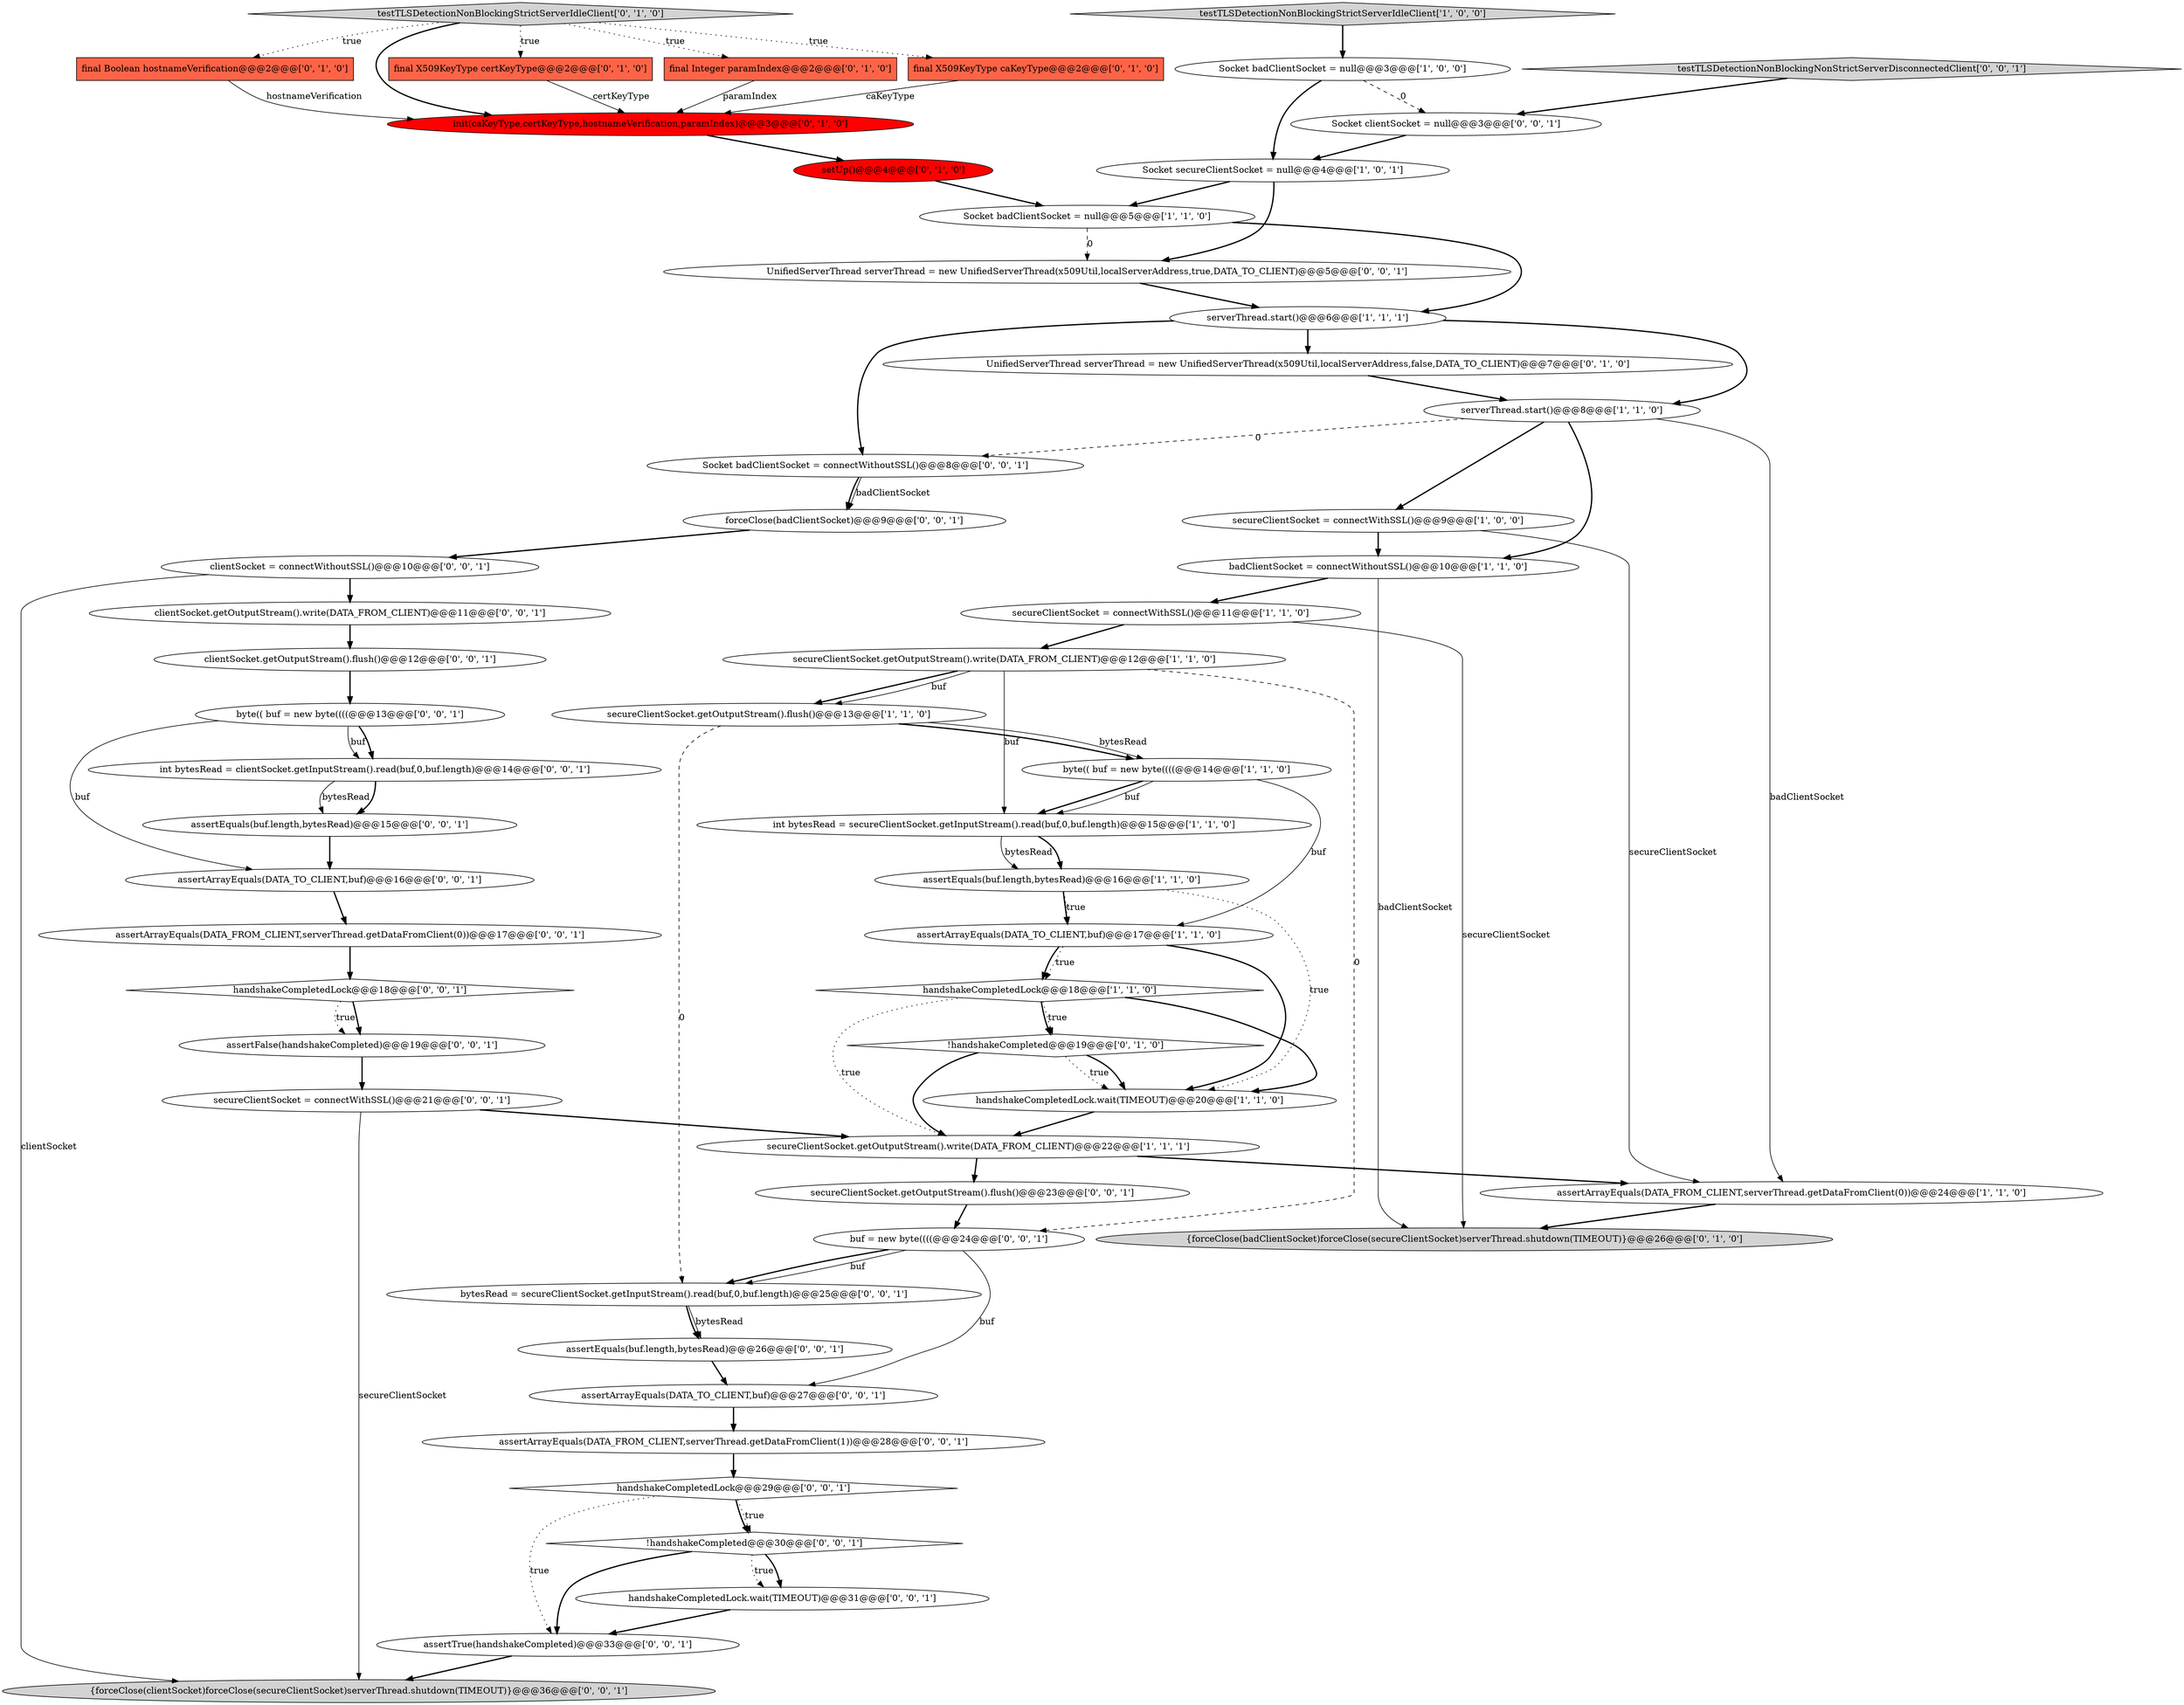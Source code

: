 digraph {
34 [style = filled, label = "int bytesRead = clientSocket.getInputStream().read(buf,0,buf.length)@@@14@@@['0', '0', '1']", fillcolor = white, shape = ellipse image = "AAA0AAABBB3BBB"];
8 [style = filled, label = "badClientSocket = connectWithoutSSL()@@@10@@@['1', '1', '0']", fillcolor = white, shape = ellipse image = "AAA0AAABBB1BBB"];
28 [style = filled, label = "final Boolean hostnameVerification@@@2@@@['0', '1', '0']", fillcolor = tomato, shape = box image = "AAA1AAABBB2BBB"];
48 [style = filled, label = "clientSocket = connectWithoutSSL()@@@10@@@['0', '0', '1']", fillcolor = white, shape = ellipse image = "AAA0AAABBB3BBB"];
23 [style = filled, label = "UnifiedServerThread serverThread = new UnifiedServerThread(x509Util,localServerAddress,false,DATA_TO_CLIENT)@@@7@@@['0', '1', '0']", fillcolor = white, shape = ellipse image = "AAA0AAABBB2BBB"];
1 [style = filled, label = "assertArrayEquals(DATA_TO_CLIENT,buf)@@@17@@@['1', '1', '0']", fillcolor = white, shape = ellipse image = "AAA0AAABBB1BBB"];
6 [style = filled, label = "secureClientSocket = connectWithSSL()@@@11@@@['1', '1', '0']", fillcolor = white, shape = ellipse image = "AAA0AAABBB1BBB"];
31 [style = filled, label = "assertArrayEquals(DATA_TO_CLIENT,buf)@@@27@@@['0', '0', '1']", fillcolor = white, shape = ellipse image = "AAA0AAABBB3BBB"];
32 [style = filled, label = "clientSocket.getOutputStream().write(DATA_FROM_CLIENT)@@@11@@@['0', '0', '1']", fillcolor = white, shape = ellipse image = "AAA0AAABBB3BBB"];
35 [style = filled, label = "assertArrayEquals(DATA_FROM_CLIENT,serverThread.getDataFromClient(0))@@@17@@@['0', '0', '1']", fillcolor = white, shape = ellipse image = "AAA0AAABBB3BBB"];
25 [style = filled, label = "{forceClose(badClientSocket)forceClose(secureClientSocket)serverThread.shutdown(TIMEOUT)}@@@26@@@['0', '1', '0']", fillcolor = lightgray, shape = ellipse image = "AAA0AAABBB2BBB"];
50 [style = filled, label = "handshakeCompletedLock@@@29@@@['0', '0', '1']", fillcolor = white, shape = diamond image = "AAA0AAABBB3BBB"];
19 [style = filled, label = "setUp()@@@4@@@['0', '1', '0']", fillcolor = red, shape = ellipse image = "AAA1AAABBB2BBB"];
12 [style = filled, label = "assertEquals(buf.length,bytesRead)@@@16@@@['1', '1', '0']", fillcolor = white, shape = ellipse image = "AAA0AAABBB1BBB"];
9 [style = filled, label = "handshakeCompletedLock@@@18@@@['1', '1', '0']", fillcolor = white, shape = diamond image = "AAA0AAABBB1BBB"];
22 [style = filled, label = "testTLSDetectionNonBlockingStrictServerIdleClient['0', '1', '0']", fillcolor = lightgray, shape = diamond image = "AAA0AAABBB2BBB"];
42 [style = filled, label = "!handshakeCompleted@@@30@@@['0', '0', '1']", fillcolor = white, shape = diamond image = "AAA0AAABBB3BBB"];
15 [style = filled, label = "Socket badClientSocket = null@@@3@@@['1', '0', '0']", fillcolor = white, shape = ellipse image = "AAA0AAABBB1BBB"];
49 [style = filled, label = "forceClose(badClientSocket)@@@9@@@['0', '0', '1']", fillcolor = white, shape = ellipse image = "AAA0AAABBB3BBB"];
27 [style = filled, label = "final X509KeyType certKeyType@@@2@@@['0', '1', '0']", fillcolor = tomato, shape = box image = "AAA0AAABBB2BBB"];
41 [style = filled, label = "assertArrayEquals(DATA_FROM_CLIENT,serverThread.getDataFromClient(1))@@@28@@@['0', '0', '1']", fillcolor = white, shape = ellipse image = "AAA0AAABBB3BBB"];
43 [style = filled, label = "UnifiedServerThread serverThread = new UnifiedServerThread(x509Util,localServerAddress,true,DATA_TO_CLIENT)@@@5@@@['0', '0', '1']", fillcolor = white, shape = ellipse image = "AAA0AAABBB3BBB"];
18 [style = filled, label = "testTLSDetectionNonBlockingStrictServerIdleClient['1', '0', '0']", fillcolor = lightgray, shape = diamond image = "AAA0AAABBB1BBB"];
39 [style = filled, label = "clientSocket.getOutputStream().flush()@@@12@@@['0', '0', '1']", fillcolor = white, shape = ellipse image = "AAA0AAABBB3BBB"];
38 [style = filled, label = "secureClientSocket = connectWithSSL()@@@21@@@['0', '0', '1']", fillcolor = white, shape = ellipse image = "AAA0AAABBB3BBB"];
55 [style = filled, label = "Socket badClientSocket = connectWithoutSSL()@@@8@@@['0', '0', '1']", fillcolor = white, shape = ellipse image = "AAA0AAABBB3BBB"];
30 [style = filled, label = "assertArrayEquals(DATA_TO_CLIENT,buf)@@@16@@@['0', '0', '1']", fillcolor = white, shape = ellipse image = "AAA0AAABBB3BBB"];
40 [style = filled, label = "{forceClose(clientSocket)forceClose(secureClientSocket)serverThread.shutdown(TIMEOUT)}@@@36@@@['0', '0', '1']", fillcolor = lightgray, shape = ellipse image = "AAA0AAABBB3BBB"];
51 [style = filled, label = "handshakeCompletedLock.wait(TIMEOUT)@@@31@@@['0', '0', '1']", fillcolor = white, shape = ellipse image = "AAA0AAABBB3BBB"];
14 [style = filled, label = "secureClientSocket.getOutputStream().flush()@@@13@@@['1', '1', '0']", fillcolor = white, shape = ellipse image = "AAA0AAABBB1BBB"];
54 [style = filled, label = "testTLSDetectionNonBlockingNonStrictServerDisconnectedClient['0', '0', '1']", fillcolor = lightgray, shape = diamond image = "AAA0AAABBB3BBB"];
33 [style = filled, label = "Socket clientSocket = null@@@3@@@['0', '0', '1']", fillcolor = white, shape = ellipse image = "AAA0AAABBB3BBB"];
45 [style = filled, label = "secureClientSocket.getOutputStream().flush()@@@23@@@['0', '0', '1']", fillcolor = white, shape = ellipse image = "AAA0AAABBB3BBB"];
4 [style = filled, label = "Socket badClientSocket = null@@@5@@@['1', '1', '0']", fillcolor = white, shape = ellipse image = "AAA0AAABBB1BBB"];
0 [style = filled, label = "secureClientSocket = connectWithSSL()@@@9@@@['1', '0', '0']", fillcolor = white, shape = ellipse image = "AAA0AAABBB1BBB"];
46 [style = filled, label = "assertEquals(buf.length,bytesRead)@@@26@@@['0', '0', '1']", fillcolor = white, shape = ellipse image = "AAA0AAABBB3BBB"];
5 [style = filled, label = "serverThread.start()@@@6@@@['1', '1', '1']", fillcolor = white, shape = ellipse image = "AAA0AAABBB1BBB"];
52 [style = filled, label = "byte(( buf = new byte((((@@@13@@@['0', '0', '1']", fillcolor = white, shape = ellipse image = "AAA0AAABBB3BBB"];
17 [style = filled, label = "int bytesRead = secureClientSocket.getInputStream().read(buf,0,buf.length)@@@15@@@['1', '1', '0']", fillcolor = white, shape = ellipse image = "AAA0AAABBB1BBB"];
44 [style = filled, label = "handshakeCompletedLock@@@18@@@['0', '0', '1']", fillcolor = white, shape = diamond image = "AAA0AAABBB3BBB"];
11 [style = filled, label = "Socket secureClientSocket = null@@@4@@@['1', '0', '1']", fillcolor = white, shape = ellipse image = "AAA0AAABBB1BBB"];
24 [style = filled, label = "init(caKeyType,certKeyType,hostnameVerification,paramIndex)@@@3@@@['0', '1', '0']", fillcolor = red, shape = ellipse image = "AAA1AAABBB2BBB"];
47 [style = filled, label = "assertTrue(handshakeCompleted)@@@33@@@['0', '0', '1']", fillcolor = white, shape = ellipse image = "AAA0AAABBB3BBB"];
20 [style = filled, label = "!handshakeCompleted@@@19@@@['0', '1', '0']", fillcolor = white, shape = diamond image = "AAA0AAABBB2BBB"];
16 [style = filled, label = "secureClientSocket.getOutputStream().write(DATA_FROM_CLIENT)@@@12@@@['1', '1', '0']", fillcolor = white, shape = ellipse image = "AAA0AAABBB1BBB"];
21 [style = filled, label = "final Integer paramIndex@@@2@@@['0', '1', '0']", fillcolor = tomato, shape = box image = "AAA0AAABBB2BBB"];
36 [style = filled, label = "bytesRead = secureClientSocket.getInputStream().read(buf,0,buf.length)@@@25@@@['0', '0', '1']", fillcolor = white, shape = ellipse image = "AAA0AAABBB3BBB"];
10 [style = filled, label = "byte(( buf = new byte((((@@@14@@@['1', '1', '0']", fillcolor = white, shape = ellipse image = "AAA0AAABBB1BBB"];
2 [style = filled, label = "assertArrayEquals(DATA_FROM_CLIENT,serverThread.getDataFromClient(0))@@@24@@@['1', '1', '0']", fillcolor = white, shape = ellipse image = "AAA0AAABBB1BBB"];
3 [style = filled, label = "secureClientSocket.getOutputStream().write(DATA_FROM_CLIENT)@@@22@@@['1', '1', '1']", fillcolor = white, shape = ellipse image = "AAA0AAABBB1BBB"];
13 [style = filled, label = "handshakeCompletedLock.wait(TIMEOUT)@@@20@@@['1', '1', '0']", fillcolor = white, shape = ellipse image = "AAA0AAABBB1BBB"];
29 [style = filled, label = "assertEquals(buf.length,bytesRead)@@@15@@@['0', '0', '1']", fillcolor = white, shape = ellipse image = "AAA0AAABBB3BBB"];
37 [style = filled, label = "assertFalse(handshakeCompleted)@@@19@@@['0', '0', '1']", fillcolor = white, shape = ellipse image = "AAA0AAABBB3BBB"];
26 [style = filled, label = "final X509KeyType caKeyType@@@2@@@['0', '1', '0']", fillcolor = tomato, shape = box image = "AAA0AAABBB2BBB"];
53 [style = filled, label = "buf = new byte((((@@@24@@@['0', '0', '1']", fillcolor = white, shape = ellipse image = "AAA0AAABBB3BBB"];
7 [style = filled, label = "serverThread.start()@@@8@@@['1', '1', '0']", fillcolor = white, shape = ellipse image = "AAA0AAABBB1BBB"];
5->55 [style = bold, label=""];
26->24 [style = solid, label="caKeyType"];
29->30 [style = bold, label=""];
55->49 [style = bold, label=""];
49->48 [style = bold, label=""];
46->31 [style = bold, label=""];
42->51 [style = dotted, label="true"];
8->6 [style = bold, label=""];
10->17 [style = bold, label=""];
7->8 [style = bold, label=""];
1->13 [style = bold, label=""];
53->36 [style = bold, label=""];
33->11 [style = bold, label=""];
15->11 [style = bold, label=""];
37->38 [style = bold, label=""];
51->47 [style = bold, label=""];
0->8 [style = bold, label=""];
54->33 [style = bold, label=""];
15->33 [style = dashed, label="0"];
34->29 [style = solid, label="bytesRead"];
16->14 [style = bold, label=""];
28->24 [style = solid, label="hostnameVerification"];
20->13 [style = dotted, label="true"];
17->12 [style = solid, label="bytesRead"];
2->25 [style = bold, label=""];
52->30 [style = solid, label="buf"];
10->1 [style = solid, label="buf"];
24->19 [style = bold, label=""];
53->36 [style = solid, label="buf"];
5->23 [style = bold, label=""];
35->44 [style = bold, label=""];
55->49 [style = solid, label="badClientSocket"];
18->15 [style = bold, label=""];
14->10 [style = bold, label=""];
7->55 [style = dashed, label="0"];
44->37 [style = dotted, label="true"];
7->0 [style = bold, label=""];
20->3 [style = bold, label=""];
11->43 [style = bold, label=""];
12->1 [style = bold, label=""];
27->24 [style = solid, label="certKeyType"];
16->14 [style = solid, label="buf"];
36->46 [style = bold, label=""];
39->52 [style = bold, label=""];
3->2 [style = bold, label=""];
31->41 [style = bold, label=""];
48->32 [style = bold, label=""];
5->7 [style = bold, label=""];
23->7 [style = bold, label=""];
44->37 [style = bold, label=""];
41->50 [style = bold, label=""];
9->3 [style = dotted, label="true"];
22->21 [style = dotted, label="true"];
34->29 [style = bold, label=""];
20->13 [style = bold, label=""];
47->40 [style = bold, label=""];
52->34 [style = solid, label="buf"];
3->45 [style = bold, label=""];
6->25 [style = solid, label="secureClientSocket"];
11->4 [style = bold, label=""];
42->47 [style = bold, label=""];
0->2 [style = solid, label="secureClientSocket"];
14->10 [style = solid, label="bytesRead"];
9->20 [style = bold, label=""];
45->53 [style = bold, label=""];
16->53 [style = dashed, label="0"];
38->3 [style = bold, label=""];
42->51 [style = bold, label=""];
1->9 [style = bold, label=""];
48->40 [style = solid, label="clientSocket"];
36->46 [style = solid, label="bytesRead"];
17->12 [style = bold, label=""];
12->13 [style = dotted, label="true"];
4->43 [style = dashed, label="0"];
30->35 [style = bold, label=""];
50->42 [style = bold, label=""];
43->5 [style = bold, label=""];
22->26 [style = dotted, label="true"];
50->42 [style = dotted, label="true"];
1->9 [style = dotted, label="true"];
22->27 [style = dotted, label="true"];
9->20 [style = dotted, label="true"];
7->2 [style = solid, label="badClientSocket"];
32->39 [style = bold, label=""];
38->40 [style = solid, label="secureClientSocket"];
10->17 [style = solid, label="buf"];
53->31 [style = solid, label="buf"];
16->17 [style = solid, label="buf"];
4->5 [style = bold, label=""];
21->24 [style = solid, label="paramIndex"];
8->25 [style = solid, label="badClientSocket"];
12->1 [style = dotted, label="true"];
22->28 [style = dotted, label="true"];
52->34 [style = bold, label=""];
14->36 [style = dashed, label="0"];
50->47 [style = dotted, label="true"];
13->3 [style = bold, label=""];
6->16 [style = bold, label=""];
19->4 [style = bold, label=""];
22->24 [style = bold, label=""];
9->13 [style = bold, label=""];
}
